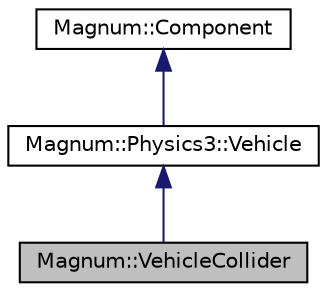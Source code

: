 digraph "Magnum::VehicleCollider"
{
  edge [fontname="Helvetica",fontsize="10",labelfontname="Helvetica",labelfontsize="10"];
  node [fontname="Helvetica",fontsize="10",shape=record];
  Node1 [label="Magnum::VehicleCollider",height=0.2,width=0.4,color="black", fillcolor="grey75", style="filled", fontcolor="black"];
  Node2 -> Node1 [dir="back",color="midnightblue",fontsize="10",style="solid",fontname="Helvetica"];
  Node2 [label="Magnum::Physics3::Vehicle",height=0.2,width=0.4,color="black", fillcolor="white", style="filled",URL="$class_magnum_1_1_physics3_1_1_vehicle.html"];
  Node3 -> Node2 [dir="back",color="midnightblue",fontsize="10",style="solid",fontname="Helvetica"];
  Node3 [label="Magnum::Component",height=0.2,width=0.4,color="black", fillcolor="white", style="filled",URL="$class_magnum_1_1_component.html",tooltip="Component. "];
}
